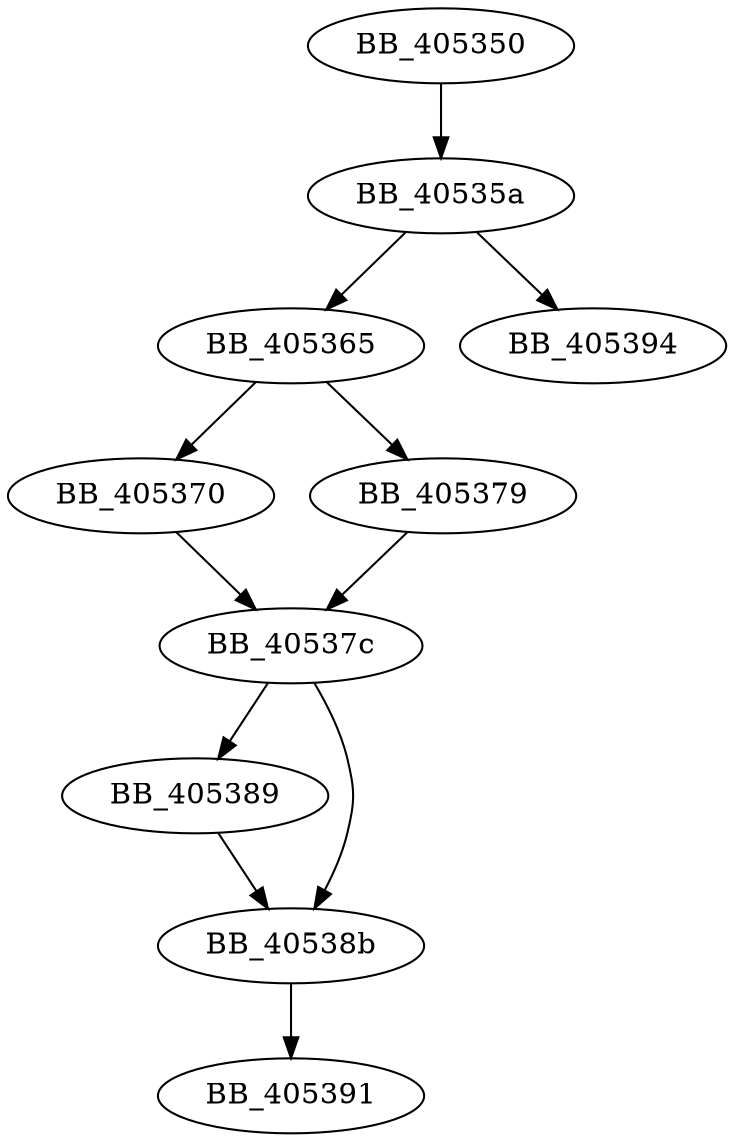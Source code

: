DiGraph sub_405350{
BB_405350->BB_40535a
BB_40535a->BB_405365
BB_40535a->BB_405394
BB_405365->BB_405370
BB_405365->BB_405379
BB_405370->BB_40537c
BB_405379->BB_40537c
BB_40537c->BB_405389
BB_40537c->BB_40538b
BB_405389->BB_40538b
BB_40538b->BB_405391
}
